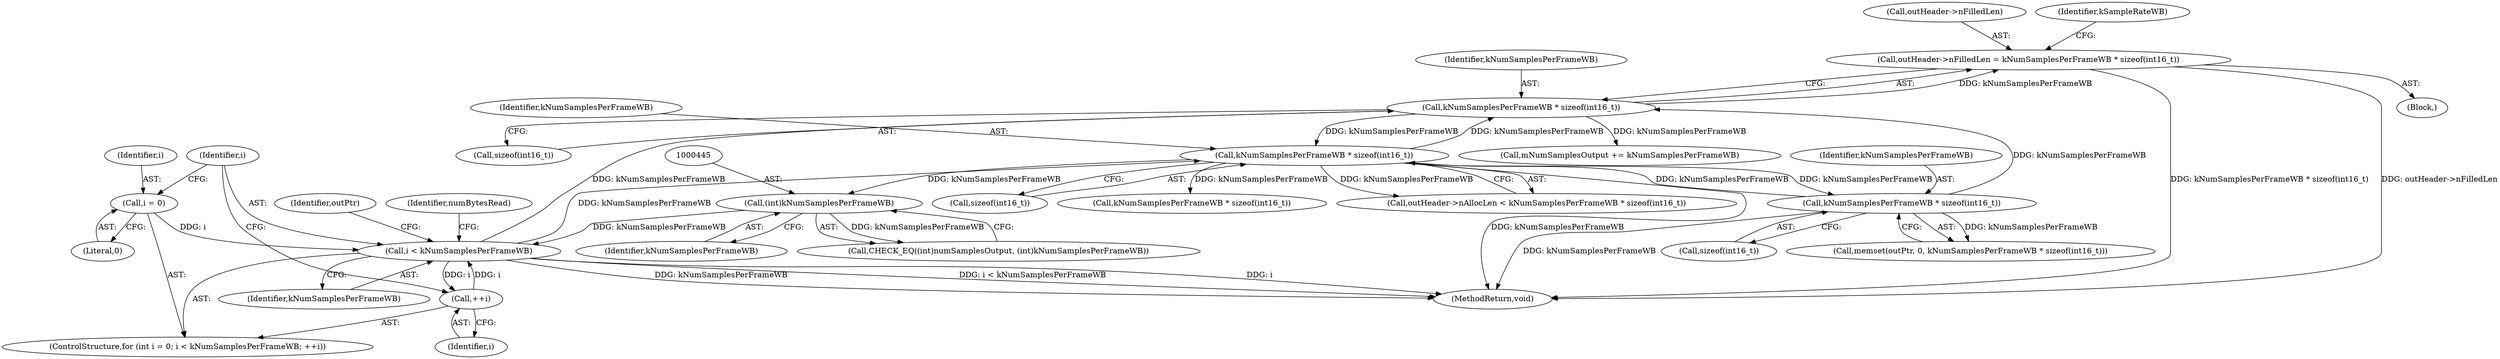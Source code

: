 digraph "0_Android_44749eb4f273f0eb681d0fa013e3beef754fa687@integer" {
"1000505" [label="(Call,outHeader->nFilledLen = kNumSamplesPerFrameWB * sizeof(int16_t))"];
"1000509" [label="(Call,kNumSamplesPerFrameWB * sizeof(int16_t))"];
"1000403" [label="(Call,kNumSamplesPerFrameWB * sizeof(int16_t))"];
"1000320" [label="(Call,kNumSamplesPerFrameWB * sizeof(int16_t))"];
"1000452" [label="(Call,i < kNumSamplesPerFrameWB)"];
"1000449" [label="(Call,i = 0)"];
"1000455" [label="(Call,++i)"];
"1000444" [label="(Call,(int)kNumSamplesPerFrameWB)"];
"1000405" [label="(Call,sizeof(int16_t))"];
"1000556" [label="(MethodReturn,void)"];
"1000464" [label="(Identifier,numBytesRead)"];
"1000509" [label="(Call,kNumSamplesPerFrameWB * sizeof(int16_t))"];
"1000440" [label="(Call,CHECK_EQ((int)numSamplesOutput, (int)kNumSamplesPerFrameWB))"];
"1000452" [label="(Call,i < kNumSamplesPerFrameWB)"];
"1000506" [label="(Call,outHeader->nFilledLen)"];
"1000446" [label="(Identifier,kNumSamplesPerFrameWB)"];
"1000321" [label="(Identifier,kNumSamplesPerFrameWB)"];
"1000454" [label="(Identifier,kNumSamplesPerFrameWB)"];
"1000453" [label="(Identifier,i)"];
"1000451" [label="(Literal,0)"];
"1000504" [label="(Block,)"];
"1000404" [label="(Identifier,kNumSamplesPerFrameWB)"];
"1000444" [label="(Call,(int)kNumSamplesPerFrameWB)"];
"1000511" [label="(Call,sizeof(int16_t))"];
"1000403" [label="(Call,kNumSamplesPerFrameWB * sizeof(int16_t))"];
"1000320" [label="(Call,kNumSamplesPerFrameWB * sizeof(int16_t))"];
"1000460" [label="(Identifier,outPtr)"];
"1000456" [label="(Identifier,i)"];
"1000450" [label="(Identifier,i)"];
"1000514" [label="(Call,mNumSamplesOutput += kNumSamplesPerFrameWB)"];
"1000316" [label="(Call,outHeader->nAllocLen < kNumSamplesPerFrameWB * sizeof(int16_t))"];
"1000400" [label="(Call,memset(outPtr, 0, kNumSamplesPerFrameWB * sizeof(int16_t)))"];
"1000322" [label="(Call,sizeof(int16_t))"];
"1000510" [label="(Identifier,kNumSamplesPerFrameWB)"];
"1000447" [label="(ControlStructure,for (int i = 0; i < kNumSamplesPerFrameWB; ++i))"];
"1000327" [label="(Call,kNumSamplesPerFrameWB * sizeof(int16_t))"];
"1000505" [label="(Call,outHeader->nFilledLen = kNumSamplesPerFrameWB * sizeof(int16_t))"];
"1000513" [label="(Identifier,kSampleRateWB)"];
"1000449" [label="(Call,i = 0)"];
"1000455" [label="(Call,++i)"];
"1000505" -> "1000504"  [label="AST: "];
"1000505" -> "1000509"  [label="CFG: "];
"1000506" -> "1000505"  [label="AST: "];
"1000509" -> "1000505"  [label="AST: "];
"1000513" -> "1000505"  [label="CFG: "];
"1000505" -> "1000556"  [label="DDG: kNumSamplesPerFrameWB * sizeof(int16_t)"];
"1000505" -> "1000556"  [label="DDG: outHeader->nFilledLen"];
"1000509" -> "1000505"  [label="DDG: kNumSamplesPerFrameWB"];
"1000509" -> "1000511"  [label="CFG: "];
"1000510" -> "1000509"  [label="AST: "];
"1000511" -> "1000509"  [label="AST: "];
"1000509" -> "1000320"  [label="DDG: kNumSamplesPerFrameWB"];
"1000403" -> "1000509"  [label="DDG: kNumSamplesPerFrameWB"];
"1000320" -> "1000509"  [label="DDG: kNumSamplesPerFrameWB"];
"1000452" -> "1000509"  [label="DDG: kNumSamplesPerFrameWB"];
"1000509" -> "1000514"  [label="DDG: kNumSamplesPerFrameWB"];
"1000403" -> "1000400"  [label="AST: "];
"1000403" -> "1000405"  [label="CFG: "];
"1000404" -> "1000403"  [label="AST: "];
"1000405" -> "1000403"  [label="AST: "];
"1000400" -> "1000403"  [label="CFG: "];
"1000403" -> "1000556"  [label="DDG: kNumSamplesPerFrameWB"];
"1000403" -> "1000320"  [label="DDG: kNumSamplesPerFrameWB"];
"1000403" -> "1000400"  [label="DDG: kNumSamplesPerFrameWB"];
"1000320" -> "1000403"  [label="DDG: kNumSamplesPerFrameWB"];
"1000320" -> "1000316"  [label="AST: "];
"1000320" -> "1000322"  [label="CFG: "];
"1000321" -> "1000320"  [label="AST: "];
"1000322" -> "1000320"  [label="AST: "];
"1000316" -> "1000320"  [label="CFG: "];
"1000320" -> "1000556"  [label="DDG: kNumSamplesPerFrameWB"];
"1000320" -> "1000316"  [label="DDG: kNumSamplesPerFrameWB"];
"1000452" -> "1000320"  [label="DDG: kNumSamplesPerFrameWB"];
"1000320" -> "1000327"  [label="DDG: kNumSamplesPerFrameWB"];
"1000320" -> "1000444"  [label="DDG: kNumSamplesPerFrameWB"];
"1000452" -> "1000447"  [label="AST: "];
"1000452" -> "1000454"  [label="CFG: "];
"1000453" -> "1000452"  [label="AST: "];
"1000454" -> "1000452"  [label="AST: "];
"1000460" -> "1000452"  [label="CFG: "];
"1000464" -> "1000452"  [label="CFG: "];
"1000452" -> "1000556"  [label="DDG: i < kNumSamplesPerFrameWB"];
"1000452" -> "1000556"  [label="DDG: i"];
"1000452" -> "1000556"  [label="DDG: kNumSamplesPerFrameWB"];
"1000449" -> "1000452"  [label="DDG: i"];
"1000455" -> "1000452"  [label="DDG: i"];
"1000444" -> "1000452"  [label="DDG: kNumSamplesPerFrameWB"];
"1000452" -> "1000455"  [label="DDG: i"];
"1000449" -> "1000447"  [label="AST: "];
"1000449" -> "1000451"  [label="CFG: "];
"1000450" -> "1000449"  [label="AST: "];
"1000451" -> "1000449"  [label="AST: "];
"1000453" -> "1000449"  [label="CFG: "];
"1000455" -> "1000447"  [label="AST: "];
"1000455" -> "1000456"  [label="CFG: "];
"1000456" -> "1000455"  [label="AST: "];
"1000453" -> "1000455"  [label="CFG: "];
"1000444" -> "1000440"  [label="AST: "];
"1000444" -> "1000446"  [label="CFG: "];
"1000445" -> "1000444"  [label="AST: "];
"1000446" -> "1000444"  [label="AST: "];
"1000440" -> "1000444"  [label="CFG: "];
"1000444" -> "1000440"  [label="DDG: kNumSamplesPerFrameWB"];
}
